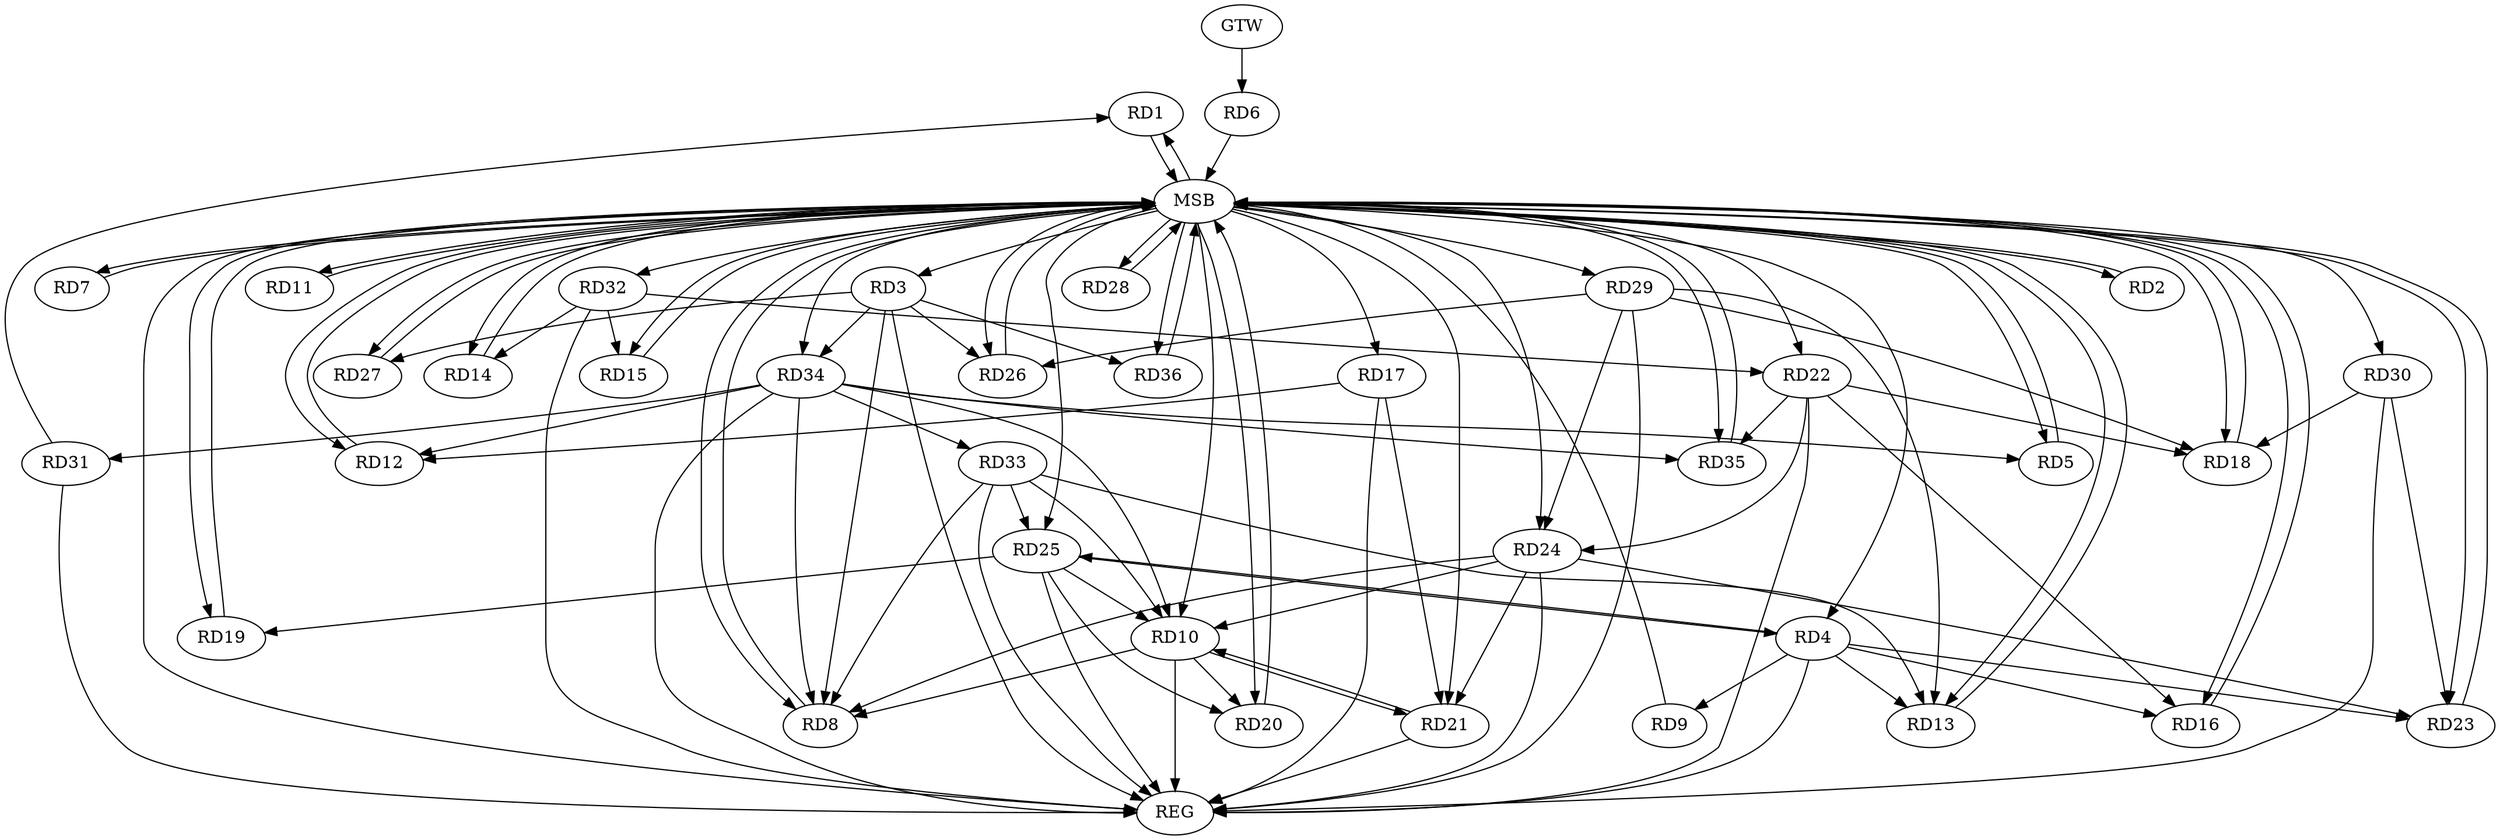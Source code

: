 strict digraph G {
  RD1 [ label="RD1" ];
  RD2 [ label="RD2" ];
  RD3 [ label="RD3" ];
  RD4 [ label="RD4" ];
  RD5 [ label="RD5" ];
  RD6 [ label="RD6" ];
  RD7 [ label="RD7" ];
  RD8 [ label="RD8" ];
  RD9 [ label="RD9" ];
  RD10 [ label="RD10" ];
  RD11 [ label="RD11" ];
  RD12 [ label="RD12" ];
  RD13 [ label="RD13" ];
  RD14 [ label="RD14" ];
  RD15 [ label="RD15" ];
  RD16 [ label="RD16" ];
  RD17 [ label="RD17" ];
  RD18 [ label="RD18" ];
  RD19 [ label="RD19" ];
  RD20 [ label="RD20" ];
  RD21 [ label="RD21" ];
  RD22 [ label="RD22" ];
  RD23 [ label="RD23" ];
  RD24 [ label="RD24" ];
  RD25 [ label="RD25" ];
  RD26 [ label="RD26" ];
  RD27 [ label="RD27" ];
  RD28 [ label="RD28" ];
  RD29 [ label="RD29" ];
  RD30 [ label="RD30" ];
  RD31 [ label="RD31" ];
  RD32 [ label="RD32" ];
  RD33 [ label="RD33" ];
  RD34 [ label="RD34" ];
  RD35 [ label="RD35" ];
  RD36 [ label="RD36" ];
  GTW [ label="GTW" ];
  REG [ label="REG" ];
  MSB [ label="MSB" ];
  RD31 -> RD1;
  RD3 -> RD8;
  RD3 -> RD26;
  RD3 -> RD27;
  RD3 -> RD34;
  RD3 -> RD36;
  RD4 -> RD9;
  RD4 -> RD13;
  RD4 -> RD16;
  RD4 -> RD23;
  RD4 -> RD25;
  RD25 -> RD4;
  RD34 -> RD5;
  RD10 -> RD8;
  RD24 -> RD8;
  RD33 -> RD8;
  RD34 -> RD8;
  RD10 -> RD20;
  RD10 -> RD21;
  RD21 -> RD10;
  RD24 -> RD10;
  RD25 -> RD10;
  RD33 -> RD10;
  RD34 -> RD10;
  RD17 -> RD12;
  RD34 -> RD12;
  RD29 -> RD13;
  RD33 -> RD13;
  RD32 -> RD14;
  RD32 -> RD15;
  RD22 -> RD16;
  RD17 -> RD21;
  RD22 -> RD18;
  RD29 -> RD18;
  RD30 -> RD18;
  RD25 -> RD19;
  RD25 -> RD20;
  RD24 -> RD21;
  RD22 -> RD24;
  RD32 -> RD22;
  RD22 -> RD35;
  RD24 -> RD23;
  RD30 -> RD23;
  RD29 -> RD24;
  RD33 -> RD25;
  RD29 -> RD26;
  RD34 -> RD31;
  RD34 -> RD33;
  RD34 -> RD35;
  GTW -> RD6;
  RD3 -> REG;
  RD4 -> REG;
  RD10 -> REG;
  RD17 -> REG;
  RD21 -> REG;
  RD22 -> REG;
  RD24 -> REG;
  RD25 -> REG;
  RD29 -> REG;
  RD30 -> REG;
  RD31 -> REG;
  RD32 -> REG;
  RD33 -> REG;
  RD34 -> REG;
  RD1 -> MSB;
  MSB -> RD18;
  MSB -> RD23;
  MSB -> REG;
  RD2 -> MSB;
  MSB -> RD12;
  MSB -> RD26;
  RD5 -> MSB;
  MSB -> RD10;
  MSB -> RD24;
  MSB -> RD36;
  RD6 -> MSB;
  MSB -> RD5;
  MSB -> RD19;
  MSB -> RD22;
  MSB -> RD25;
  MSB -> RD32;
  RD7 -> MSB;
  MSB -> RD28;
  MSB -> RD30;
  MSB -> RD34;
  MSB -> RD35;
  RD8 -> MSB;
  RD9 -> MSB;
  MSB -> RD14;
  MSB -> RD27;
  RD11 -> MSB;
  MSB -> RD16;
  RD12 -> MSB;
  MSB -> RD13;
  MSB -> RD20;
  RD13 -> MSB;
  MSB -> RD2;
  MSB -> RD29;
  RD14 -> MSB;
  RD15 -> MSB;
  MSB -> RD7;
  RD16 -> MSB;
  MSB -> RD3;
  RD18 -> MSB;
  MSB -> RD8;
  MSB -> RD11;
  RD19 -> MSB;
  RD20 -> MSB;
  RD23 -> MSB;
  MSB -> RD17;
  RD26 -> MSB;
  MSB -> RD4;
  RD27 -> MSB;
  RD28 -> MSB;
  RD35 -> MSB;
  MSB -> RD15;
  MSB -> RD21;
  RD36 -> MSB;
  MSB -> RD1;
}
